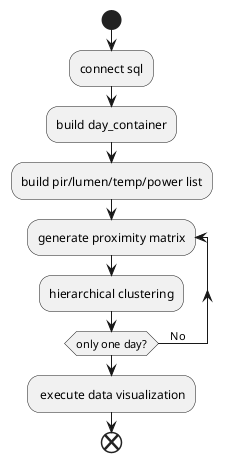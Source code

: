 @startuml
start
:connect sql;
:build day_container;
:build pir/lumen/temp/power list;
repeat :generate proximity matrix;
    :hierarchical clustering;
repeat while (only one day?) is (    No)
: execute data visualization;
end
@enduml
